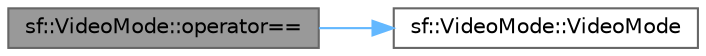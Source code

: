 digraph "sf::VideoMode::operator=="
{
 // LATEX_PDF_SIZE
  bgcolor="transparent";
  edge [fontname=Helvetica,fontsize=10,labelfontname=Helvetica,labelfontsize=10];
  node [fontname=Helvetica,fontsize=10,shape=box,height=0.2,width=0.4];
  rankdir="LR";
  Node1 [id="Node000001",label="sf::VideoMode::operator==",height=0.2,width=0.4,color="gray40", fillcolor="grey60", style="filled", fontcolor="black",tooltip="Overload of == operator to compare two video modes."];
  Node1 -> Node2 [id="edge1_Node000001_Node000002",color="steelblue1",style="solid",tooltip=" "];
  Node2 [id="Node000002",label="sf::VideoMode::VideoMode",height=0.2,width=0.4,color="grey40", fillcolor="white", style="filled",URL="$classsf_1_1_video_mode.html#a04c9417e5c304510bef5f6aeb03f6ce1",tooltip="Default constructor."];
}
